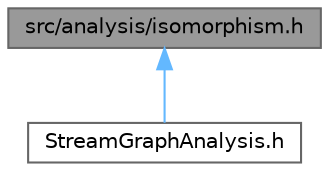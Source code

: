 digraph "src/analysis/isomorphism.h"
{
 // LATEX_PDF_SIZE
  bgcolor="transparent";
  edge [fontname=Helvetica,fontsize=10,labelfontname=Helvetica,labelfontsize=10];
  node [fontname=Helvetica,fontsize=10,shape=box,height=0.2,width=0.4];
  Node1 [id="Node000001",label="src/analysis/isomorphism.h",height=0.2,width=0.4,color="gray40", fillcolor="grey60", style="filled", fontcolor="black",tooltip="Functions to check if two streamgraphs are isomorphic."];
  Node1 -> Node2 [id="edge1_Node000001_Node000002",dir="back",color="steelblue1",style="solid",tooltip=" "];
  Node2 [id="Node000002",label="StreamGraphAnalysis.h",height=0.2,width=0.4,color="grey40", fillcolor="white", style="filled",URL="$StreamGraphAnalysis_8h.html",tooltip="The main header file of the library."];
}
